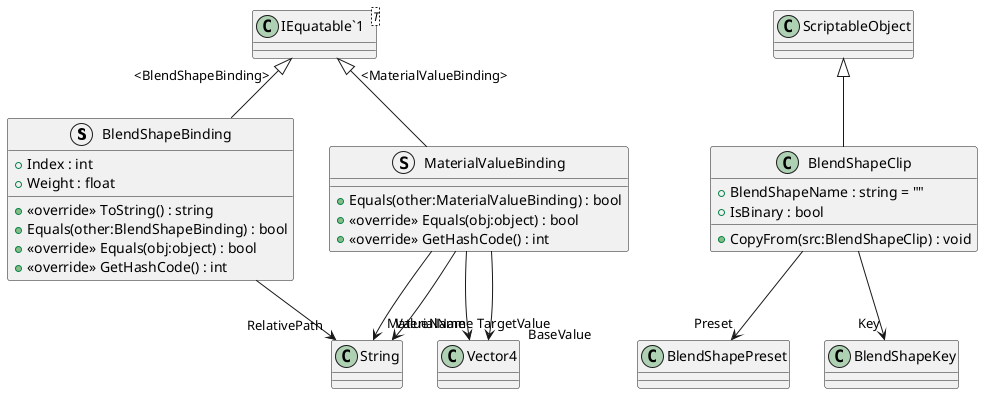 @startuml
struct BlendShapeBinding {
    + Index : int
    + Weight : float
    + <<override>> ToString() : string
    + Equals(other:BlendShapeBinding) : bool
    + <<override>> Equals(obj:object) : bool
    + <<override>> GetHashCode() : int
}
struct MaterialValueBinding {
    + Equals(other:MaterialValueBinding) : bool
    + <<override>> Equals(obj:object) : bool
    + <<override>> GetHashCode() : int
}
class BlendShapeClip {
    + BlendShapeName : string = ""
    + IsBinary : bool
    + CopyFrom(src:BlendShapeClip) : void
}
class "IEquatable`1"<T> {
}
"IEquatable`1" "<BlendShapeBinding>" <|-- BlendShapeBinding
BlendShapeBinding --> "RelativePath" String
"IEquatable`1" "<MaterialValueBinding>" <|-- MaterialValueBinding
MaterialValueBinding --> "MaterialName" String
MaterialValueBinding --> "ValueName" String
MaterialValueBinding --> "TargetValue" Vector4
MaterialValueBinding --> "BaseValue" Vector4
ScriptableObject <|-- BlendShapeClip
BlendShapeClip --> "Preset" BlendShapePreset
BlendShapeClip --> "Key" BlendShapeKey
@enduml
